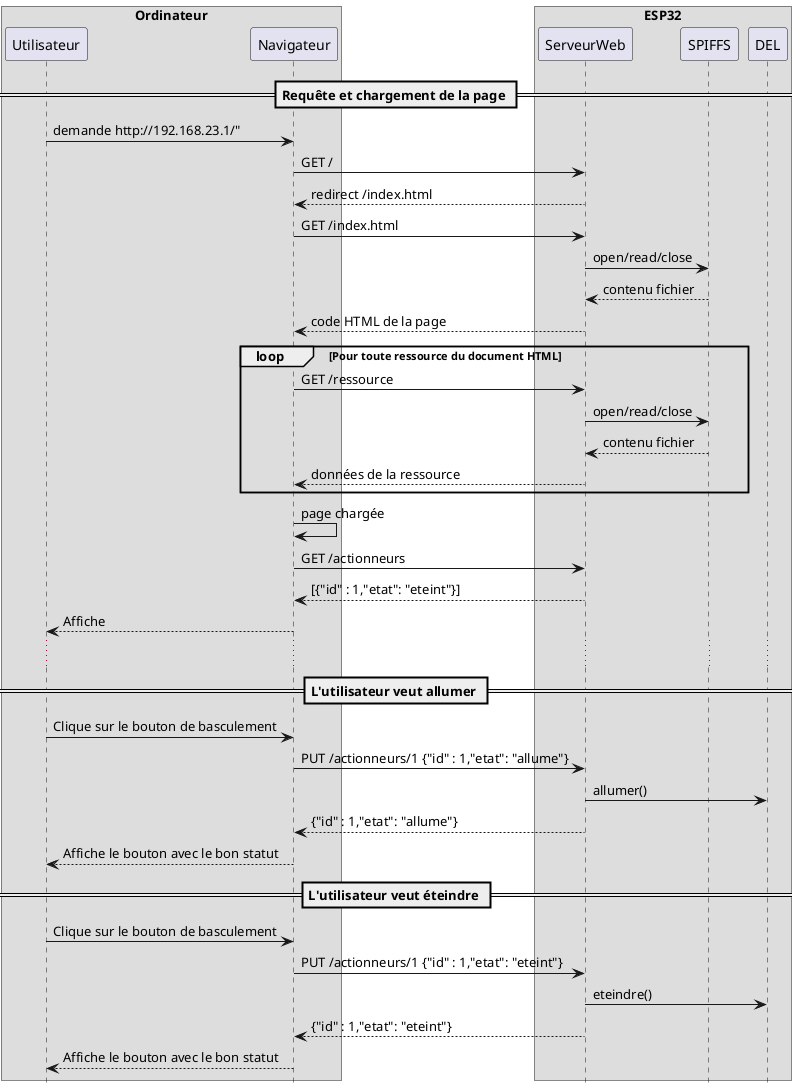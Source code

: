 @startuml exercice4_controle_del

hide footbox

box Ordinateur
    participant Utilisateur
    participant Navigateur
end box


box ESP32
    participant ServeurWeb
    participant SPIFFS
    participant DEL
end box

== Requête et chargement de la page ==

Utilisateur -> Navigateur : demande http://192.168.23.1/"
Navigateur -> ServeurWeb : GET /
return redirect /index.html
Navigateur -> ServeurWeb : GET /index.html
ServeurWeb -> SPIFFS : open/read/close
return contenu fichier
ServeurWeb --> Navigateur : code HTML de la page

loop Pour toute ressource du document HTML
    Navigateur -> ServeurWeb : GET /ressource
    ServeurWeb -> SPIFFS : open/read/close
    return contenu fichier
    ServeurWeb --> Navigateur : données de la ressource
end loop

Navigateur -> Navigateur : page chargée
Navigateur -> ServeurWeb : GET /actionneurs
ServeurWeb --> Navigateur : [{"id" : 1,"etat": "eteint"}]

Navigateur --> Utilisateur : Affiche
...

== L'utilisateur veut allumer ==

Utilisateur -> Navigateur : Clique sur le bouton de basculement
Navigateur -> ServeurWeb : PUT /actionneurs/1 {"id" : 1,"etat": "allume"}
ServeurWeb -> DEL : allumer()
ServeurWeb --> Navigateur : {"id" : 1,"etat": "allume"}
Navigateur --> Utilisateur : Affiche le bouton avec le bon statut

== L'utilisateur veut éteindre ==

Utilisateur -> Navigateur : Clique sur le bouton de basculement
Navigateur -> ServeurWeb : PUT /actionneurs/1 {"id" : 1,"etat": "eteint"}
ServeurWeb -> DEL : eteindre()
ServeurWeb --> Navigateur : {"id" : 1,"etat": "eteint"}
Navigateur --> Utilisateur : Affiche le bouton avec le bon statut

@enduml
